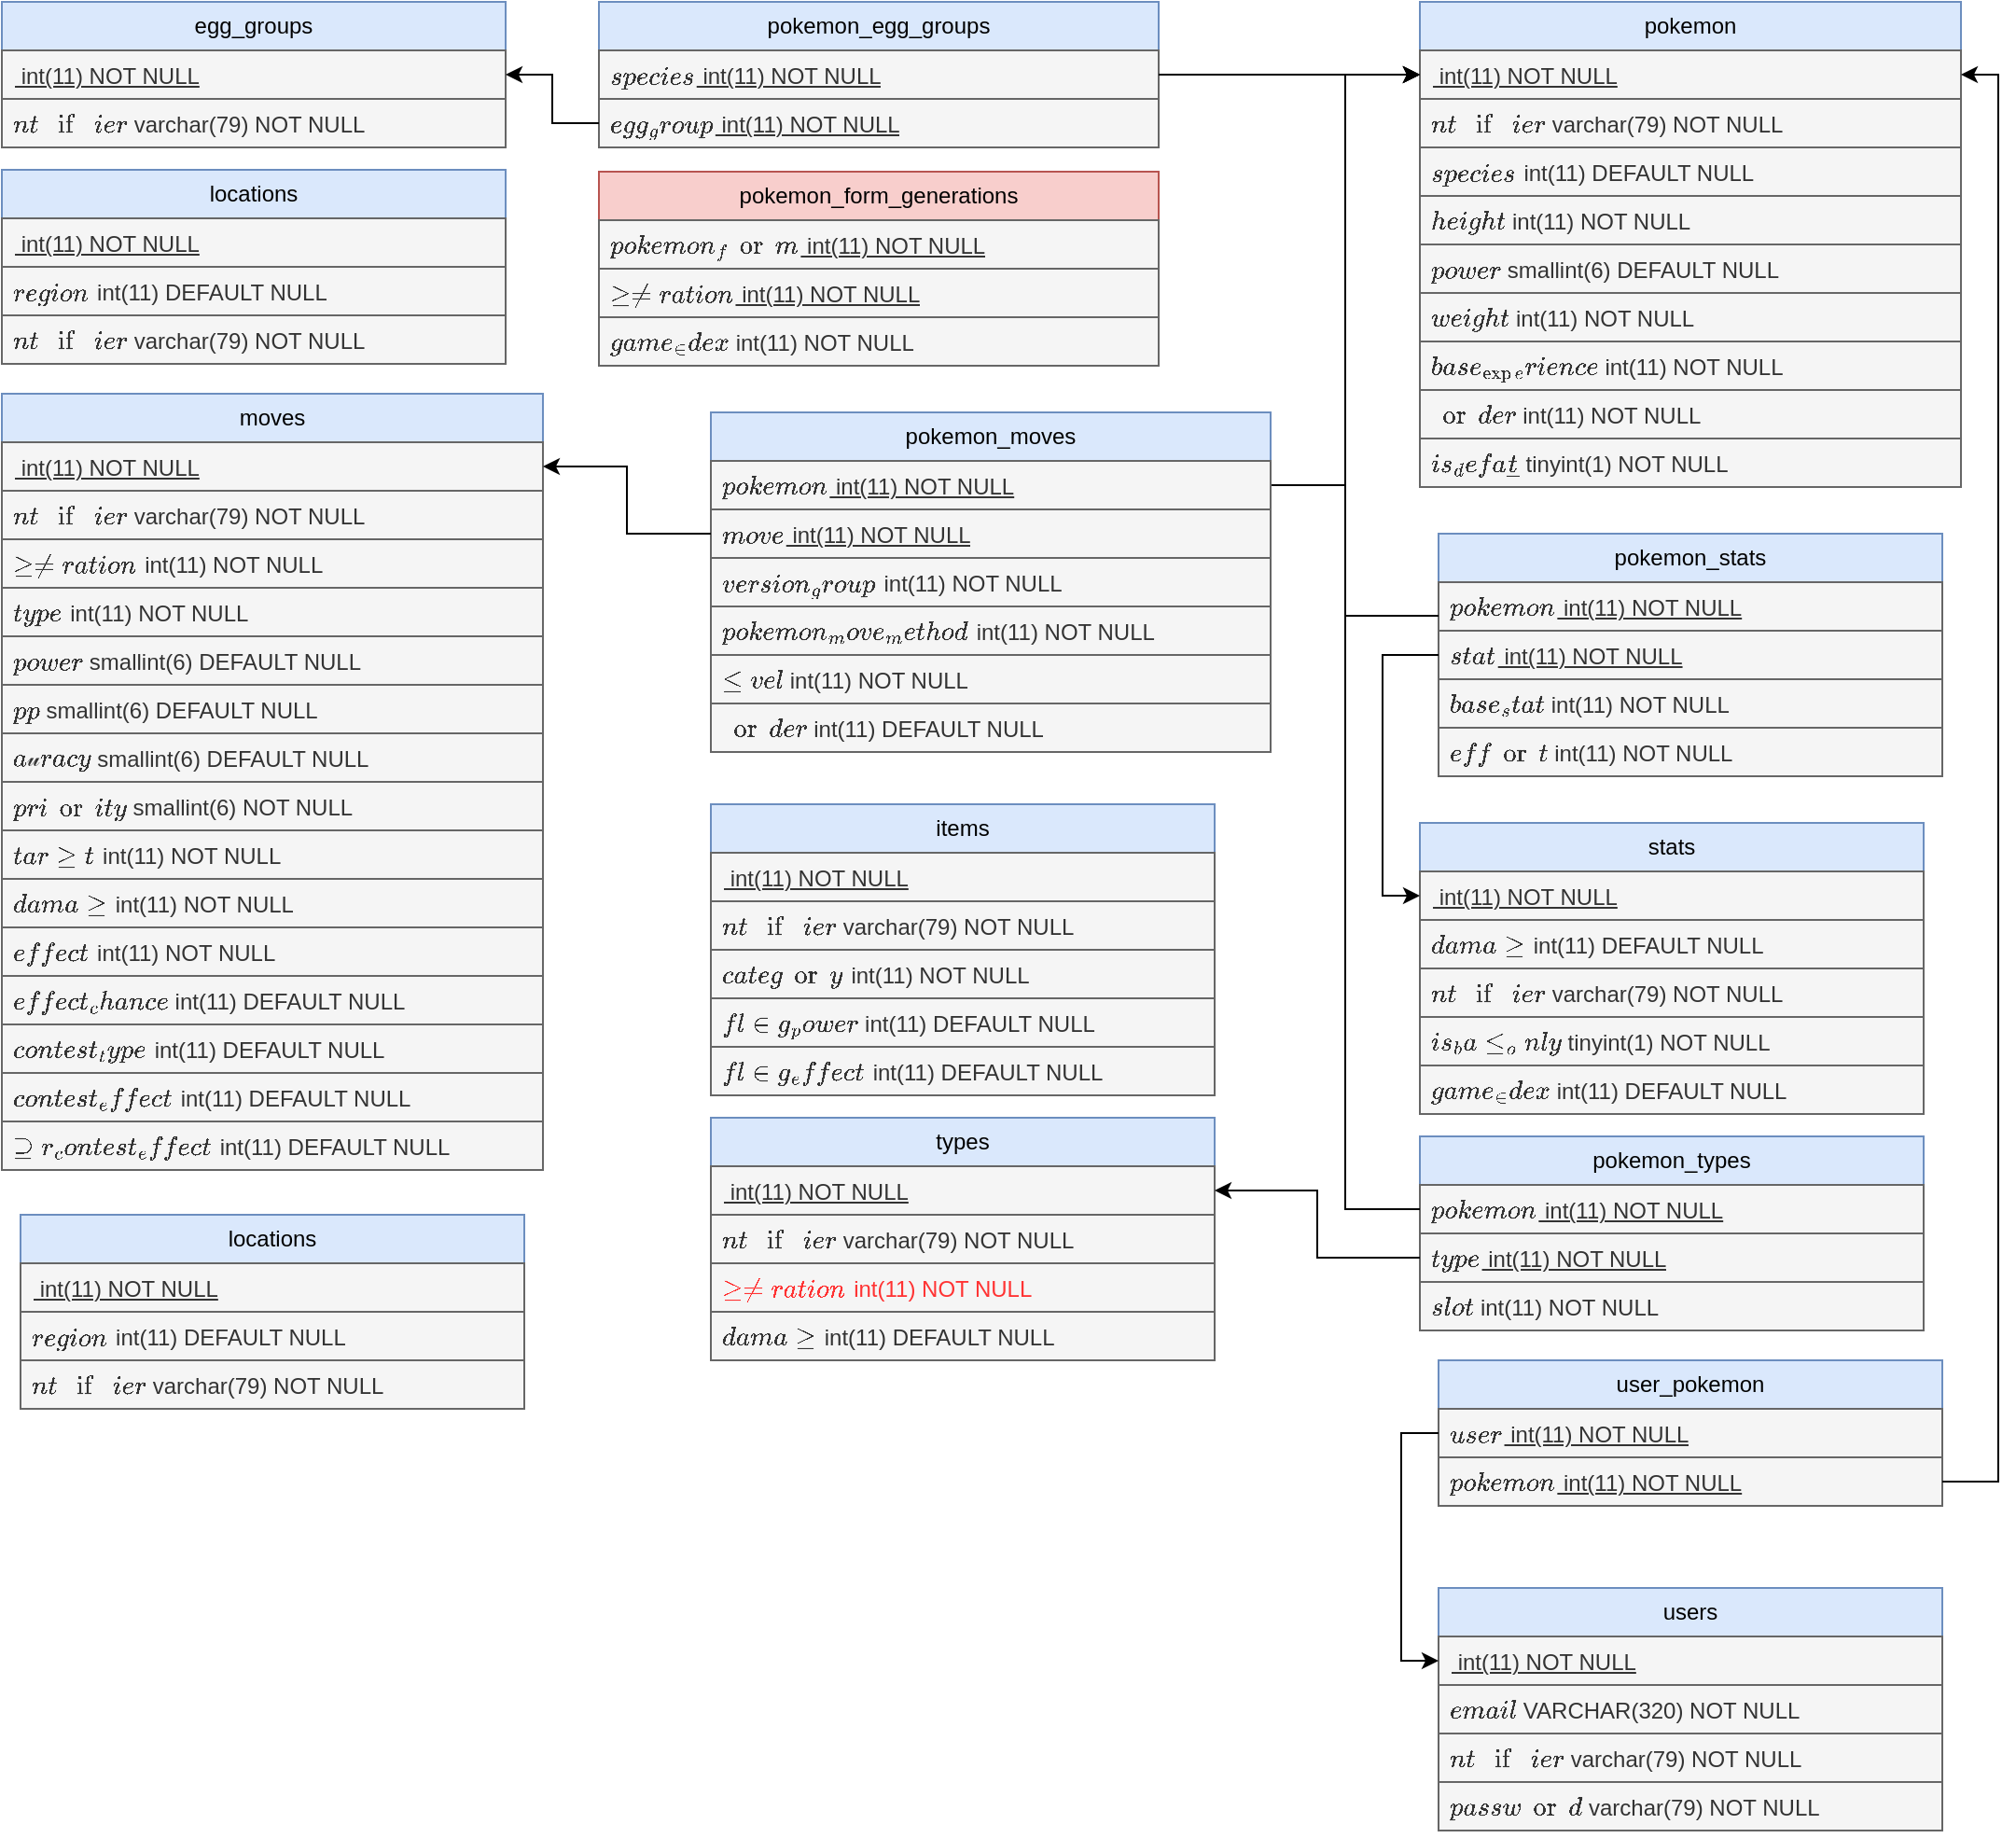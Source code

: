 <mxfile version="21.6.8" type="device">
  <diagram name="Page-1" id="2ca16b54-16f6-2749-3443-fa8db7711227">
    <mxGraphModel dx="774" dy="677" grid="1" gridSize="10" guides="1" tooltips="1" connect="1" arrows="1" fold="1" page="1" pageScale="1" pageWidth="1100" pageHeight="850" background="none" math="0" shadow="0">
      <root>
        <mxCell id="0" />
        <mxCell id="1" parent="0" />
        <mxCell id="aeZGp13X_DwB2jUYuD47-19" value="egg_groups" style="swimlane;fontStyle=0;childLayout=stackLayout;horizontal=1;startSize=26;horizontalStack=0;resizeParent=1;resizeParentMax=0;resizeLast=0;collapsible=1;marginBottom=0;whiteSpace=wrap;html=1;fillColor=#dae8fc;strokeColor=#6c8ebf;" vertex="1" parent="1">
          <mxGeometry x="10" y="10" width="270" height="78" as="geometry" />
        </mxCell>
        <mxCell id="aeZGp13X_DwB2jUYuD47-20" value="&lt;u&gt;`id` int(11) NOT NULL&lt;/u&gt;" style="text;align=left;verticalAlign=top;spacingLeft=4;spacingRight=4;overflow=hidden;rotatable=0;points=[[0,0.5],[1,0.5]];portConstraint=eastwest;whiteSpace=wrap;html=1;fillColor=#f5f5f5;fontColor=#333333;strokeColor=#666666;" vertex="1" parent="aeZGp13X_DwB2jUYuD47-19">
          <mxGeometry y="26" width="270" height="26" as="geometry" />
        </mxCell>
        <mxCell id="aeZGp13X_DwB2jUYuD47-23" value="`identifier` varchar(79) NOT NULL" style="text;align=left;verticalAlign=top;spacingLeft=4;spacingRight=4;overflow=hidden;rotatable=0;points=[[0,0.5],[1,0.5]];portConstraint=eastwest;whiteSpace=wrap;html=1;fillColor=#f5f5f5;fontColor=#333333;strokeColor=#666666;" vertex="1" parent="aeZGp13X_DwB2jUYuD47-19">
          <mxGeometry y="52" width="270" height="26" as="geometry" />
        </mxCell>
        <mxCell id="aeZGp13X_DwB2jUYuD47-25" value="items" style="swimlane;fontStyle=0;childLayout=stackLayout;horizontal=1;startSize=26;horizontalStack=0;resizeParent=1;resizeParentMax=0;resizeLast=0;collapsible=1;marginBottom=0;whiteSpace=wrap;html=1;fillColor=#dae8fc;strokeColor=#6c8ebf;" vertex="1" parent="1">
          <mxGeometry x="390" y="440" width="270" height="156" as="geometry" />
        </mxCell>
        <mxCell id="aeZGp13X_DwB2jUYuD47-26" value="&lt;u&gt;`id` int(11) NOT NULL&lt;/u&gt;" style="text;align=left;verticalAlign=top;spacingLeft=4;spacingRight=4;overflow=hidden;rotatable=0;points=[[0,0.5],[1,0.5]];portConstraint=eastwest;whiteSpace=wrap;html=1;fillColor=#f5f5f5;fontColor=#333333;strokeColor=#666666;" vertex="1" parent="aeZGp13X_DwB2jUYuD47-25">
          <mxGeometry y="26" width="270" height="26" as="geometry" />
        </mxCell>
        <mxCell id="aeZGp13X_DwB2jUYuD47-27" value="`identifier` varchar(79) NOT NULL" style="text;align=left;verticalAlign=top;spacingLeft=4;spacingRight=4;overflow=hidden;rotatable=0;points=[[0,0.5],[1,0.5]];portConstraint=eastwest;whiteSpace=wrap;html=1;fillColor=#f5f5f5;fontColor=#333333;strokeColor=#666666;" vertex="1" parent="aeZGp13X_DwB2jUYuD47-25">
          <mxGeometry y="52" width="270" height="26" as="geometry" />
        </mxCell>
        <mxCell id="aeZGp13X_DwB2jUYuD47-28" value="`category_id` int(11) NOT NULL" style="text;align=left;verticalAlign=top;spacingLeft=4;spacingRight=4;overflow=hidden;rotatable=0;points=[[0,0.5],[1,0.5]];portConstraint=eastwest;whiteSpace=wrap;html=1;fillColor=#f5f5f5;fontColor=#333333;strokeColor=#666666;" vertex="1" parent="aeZGp13X_DwB2jUYuD47-25">
          <mxGeometry y="78" width="270" height="26" as="geometry" />
        </mxCell>
        <mxCell id="aeZGp13X_DwB2jUYuD47-29" value="`fling_power` int(11) DEFAULT NULL" style="text;align=left;verticalAlign=top;spacingLeft=4;spacingRight=4;overflow=hidden;rotatable=0;points=[[0,0.5],[1,0.5]];portConstraint=eastwest;whiteSpace=wrap;html=1;fillColor=#f5f5f5;fontColor=#333333;strokeColor=#666666;" vertex="1" parent="aeZGp13X_DwB2jUYuD47-25">
          <mxGeometry y="104" width="270" height="26" as="geometry" />
        </mxCell>
        <mxCell id="aeZGp13X_DwB2jUYuD47-31" value="`fling_effect_id` int(11) DEFAULT NULL" style="text;align=left;verticalAlign=top;spacingLeft=4;spacingRight=4;overflow=hidden;rotatable=0;points=[[0,0.5],[1,0.5]];portConstraint=eastwest;whiteSpace=wrap;html=1;fillColor=#f5f5f5;fontColor=#333333;strokeColor=#666666;" vertex="1" parent="aeZGp13X_DwB2jUYuD47-25">
          <mxGeometry y="130" width="270" height="26" as="geometry" />
        </mxCell>
        <mxCell id="aeZGp13X_DwB2jUYuD47-32" value="locations" style="swimlane;fontStyle=0;childLayout=stackLayout;horizontal=1;startSize=26;horizontalStack=0;resizeParent=1;resizeParentMax=0;resizeLast=0;collapsible=1;marginBottom=0;whiteSpace=wrap;html=1;fillColor=#dae8fc;strokeColor=#6c8ebf;" vertex="1" parent="1">
          <mxGeometry x="20" y="660" width="270" height="104" as="geometry" />
        </mxCell>
        <mxCell id="aeZGp13X_DwB2jUYuD47-33" value="&lt;u&gt;`id` int(11) NOT NULL&lt;/u&gt;" style="text;align=left;verticalAlign=top;spacingLeft=4;spacingRight=4;overflow=hidden;rotatable=0;points=[[0,0.5],[1,0.5]];portConstraint=eastwest;whiteSpace=wrap;html=1;fillColor=#f5f5f5;fontColor=#333333;strokeColor=#666666;" vertex="1" parent="aeZGp13X_DwB2jUYuD47-32">
          <mxGeometry y="26" width="270" height="26" as="geometry" />
        </mxCell>
        <mxCell id="aeZGp13X_DwB2jUYuD47-34" value="`region_id` int(11) DEFAULT NULL" style="text;align=left;verticalAlign=top;spacingLeft=4;spacingRight=4;overflow=hidden;rotatable=0;points=[[0,0.5],[1,0.5]];portConstraint=eastwest;whiteSpace=wrap;html=1;fillColor=#f5f5f5;fontColor=#333333;strokeColor=#666666;" vertex="1" parent="aeZGp13X_DwB2jUYuD47-32">
          <mxGeometry y="52" width="270" height="26" as="geometry" />
        </mxCell>
        <mxCell id="aeZGp13X_DwB2jUYuD47-35" value="`identifier` varchar(79) NOT NULL" style="text;align=left;verticalAlign=top;spacingLeft=4;spacingRight=4;overflow=hidden;rotatable=0;points=[[0,0.5],[1,0.5]];portConstraint=eastwest;whiteSpace=wrap;html=1;fillColor=#f5f5f5;fontColor=#333333;strokeColor=#666666;" vertex="1" parent="aeZGp13X_DwB2jUYuD47-32">
          <mxGeometry y="78" width="270" height="26" as="geometry" />
        </mxCell>
        <mxCell id="aeZGp13X_DwB2jUYuD47-39" value="locations" style="swimlane;fontStyle=0;childLayout=stackLayout;horizontal=1;startSize=26;horizontalStack=0;resizeParent=1;resizeParentMax=0;resizeLast=0;collapsible=1;marginBottom=0;whiteSpace=wrap;html=1;fillColor=#dae8fc;strokeColor=#6c8ebf;" vertex="1" parent="1">
          <mxGeometry x="10" y="100" width="270" height="104" as="geometry" />
        </mxCell>
        <mxCell id="aeZGp13X_DwB2jUYuD47-40" value="&lt;u&gt;`id` int(11) NOT NULL&lt;/u&gt;" style="text;align=left;verticalAlign=top;spacingLeft=4;spacingRight=4;overflow=hidden;rotatable=0;points=[[0,0.5],[1,0.5]];portConstraint=eastwest;whiteSpace=wrap;html=1;fillColor=#f5f5f5;fontColor=#333333;strokeColor=#666666;" vertex="1" parent="aeZGp13X_DwB2jUYuD47-39">
          <mxGeometry y="26" width="270" height="26" as="geometry" />
        </mxCell>
        <mxCell id="aeZGp13X_DwB2jUYuD47-41" value="`region_id` int(11) DEFAULT NULL" style="text;align=left;verticalAlign=top;spacingLeft=4;spacingRight=4;overflow=hidden;rotatable=0;points=[[0,0.5],[1,0.5]];portConstraint=eastwest;whiteSpace=wrap;html=1;fillColor=#f5f5f5;fontColor=#333333;strokeColor=#666666;" vertex="1" parent="aeZGp13X_DwB2jUYuD47-39">
          <mxGeometry y="52" width="270" height="26" as="geometry" />
        </mxCell>
        <mxCell id="aeZGp13X_DwB2jUYuD47-42" value="`identifier` varchar(79) NOT NULL" style="text;align=left;verticalAlign=top;spacingLeft=4;spacingRight=4;overflow=hidden;rotatable=0;points=[[0,0.5],[1,0.5]];portConstraint=eastwest;whiteSpace=wrap;html=1;fillColor=#f5f5f5;fontColor=#333333;strokeColor=#666666;" vertex="1" parent="aeZGp13X_DwB2jUYuD47-39">
          <mxGeometry y="78" width="270" height="26" as="geometry" />
        </mxCell>
        <mxCell id="aeZGp13X_DwB2jUYuD47-44" value="moves" style="swimlane;fontStyle=0;childLayout=stackLayout;horizontal=1;startSize=26;horizontalStack=0;resizeParent=1;resizeParentMax=0;resizeLast=0;collapsible=1;marginBottom=0;whiteSpace=wrap;html=1;fillColor=#dae8fc;strokeColor=#6c8ebf;" vertex="1" parent="1">
          <mxGeometry x="10" y="220" width="290" height="416" as="geometry" />
        </mxCell>
        <mxCell id="aeZGp13X_DwB2jUYuD47-45" value="&lt;u&gt;`id` int(11) NOT NULL&lt;/u&gt;" style="text;align=left;verticalAlign=top;spacingLeft=4;spacingRight=4;overflow=hidden;rotatable=0;points=[[0,0.5],[1,0.5]];portConstraint=eastwest;whiteSpace=wrap;html=1;fillColor=#f5f5f5;fontColor=#333333;strokeColor=#666666;" vertex="1" parent="aeZGp13X_DwB2jUYuD47-44">
          <mxGeometry y="26" width="290" height="26" as="geometry" />
        </mxCell>
        <mxCell id="aeZGp13X_DwB2jUYuD47-47" value="`identifier` varchar(79) NOT NULL" style="text;align=left;verticalAlign=top;spacingLeft=4;spacingRight=4;overflow=hidden;rotatable=0;points=[[0,0.5],[1,0.5]];portConstraint=eastwest;whiteSpace=wrap;html=1;fillColor=#f5f5f5;fontColor=#333333;strokeColor=#666666;" vertex="1" parent="aeZGp13X_DwB2jUYuD47-44">
          <mxGeometry y="52" width="290" height="26" as="geometry" />
        </mxCell>
        <mxCell id="aeZGp13X_DwB2jUYuD47-46" value="`generation_id` int(11) NOT NULL" style="text;align=left;verticalAlign=top;spacingLeft=4;spacingRight=4;overflow=hidden;rotatable=0;points=[[0,0.5],[1,0.5]];portConstraint=eastwest;whiteSpace=wrap;html=1;fillColor=#f5f5f5;fontColor=#333333;strokeColor=#666666;" vertex="1" parent="aeZGp13X_DwB2jUYuD47-44">
          <mxGeometry y="78" width="290" height="26" as="geometry" />
        </mxCell>
        <mxCell id="aeZGp13X_DwB2jUYuD47-48" value="`type_id` int(11) NOT NULL" style="text;align=left;verticalAlign=top;spacingLeft=4;spacingRight=4;overflow=hidden;rotatable=0;points=[[0,0.5],[1,0.5]];portConstraint=eastwest;whiteSpace=wrap;html=1;fillColor=#f5f5f5;fontColor=#333333;strokeColor=#666666;" vertex="1" parent="aeZGp13X_DwB2jUYuD47-44">
          <mxGeometry y="104" width="290" height="26" as="geometry" />
        </mxCell>
        <mxCell id="aeZGp13X_DwB2jUYuD47-49" value="`power` smallint(6) DEFAULT NULL" style="text;align=left;verticalAlign=top;spacingLeft=4;spacingRight=4;overflow=hidden;rotatable=0;points=[[0,0.5],[1,0.5]];portConstraint=eastwest;whiteSpace=wrap;html=1;fillColor=#f5f5f5;fontColor=#333333;strokeColor=#666666;" vertex="1" parent="aeZGp13X_DwB2jUYuD47-44">
          <mxGeometry y="130" width="290" height="26" as="geometry" />
        </mxCell>
        <mxCell id="aeZGp13X_DwB2jUYuD47-50" value="`pp` smallint(6) DEFAULT NULL" style="text;align=left;verticalAlign=top;spacingLeft=4;spacingRight=4;overflow=hidden;rotatable=0;points=[[0,0.5],[1,0.5]];portConstraint=eastwest;whiteSpace=wrap;html=1;fillColor=#f5f5f5;fontColor=#333333;strokeColor=#666666;" vertex="1" parent="aeZGp13X_DwB2jUYuD47-44">
          <mxGeometry y="156" width="290" height="26" as="geometry" />
        </mxCell>
        <mxCell id="aeZGp13X_DwB2jUYuD47-51" value="`accuracy` smallint(6) DEFAULT NULL" style="text;align=left;verticalAlign=top;spacingLeft=4;spacingRight=4;overflow=hidden;rotatable=0;points=[[0,0.5],[1,0.5]];portConstraint=eastwest;whiteSpace=wrap;html=1;fillColor=#f5f5f5;fontColor=#333333;strokeColor=#666666;" vertex="1" parent="aeZGp13X_DwB2jUYuD47-44">
          <mxGeometry y="182" width="290" height="26" as="geometry" />
        </mxCell>
        <mxCell id="aeZGp13X_DwB2jUYuD47-52" value="`priority` smallint(6) NOT NULL" style="text;align=left;verticalAlign=top;spacingLeft=4;spacingRight=4;overflow=hidden;rotatable=0;points=[[0,0.5],[1,0.5]];portConstraint=eastwest;whiteSpace=wrap;html=1;fillColor=#f5f5f5;fontColor=#333333;strokeColor=#666666;" vertex="1" parent="aeZGp13X_DwB2jUYuD47-44">
          <mxGeometry y="208" width="290" height="26" as="geometry" />
        </mxCell>
        <mxCell id="aeZGp13X_DwB2jUYuD47-53" value="`target_id` int(11) NOT NULL" style="text;align=left;verticalAlign=top;spacingLeft=4;spacingRight=4;overflow=hidden;rotatable=0;points=[[0,0.5],[1,0.5]];portConstraint=eastwest;whiteSpace=wrap;html=1;fillColor=#f5f5f5;fontColor=#333333;strokeColor=#666666;" vertex="1" parent="aeZGp13X_DwB2jUYuD47-44">
          <mxGeometry y="234" width="290" height="26" as="geometry" />
        </mxCell>
        <mxCell id="aeZGp13X_DwB2jUYuD47-54" value="`damage_class_id` int(11) NOT NULL" style="text;align=left;verticalAlign=top;spacingLeft=4;spacingRight=4;overflow=hidden;rotatable=0;points=[[0,0.5],[1,0.5]];portConstraint=eastwest;whiteSpace=wrap;html=1;fillColor=#f5f5f5;fontColor=#333333;strokeColor=#666666;" vertex="1" parent="aeZGp13X_DwB2jUYuD47-44">
          <mxGeometry y="260" width="290" height="26" as="geometry" />
        </mxCell>
        <mxCell id="aeZGp13X_DwB2jUYuD47-55" value="`effect_id` int(11) NOT NULL" style="text;align=left;verticalAlign=top;spacingLeft=4;spacingRight=4;overflow=hidden;rotatable=0;points=[[0,0.5],[1,0.5]];portConstraint=eastwest;whiteSpace=wrap;html=1;fillColor=#f5f5f5;fontColor=#333333;strokeColor=#666666;" vertex="1" parent="aeZGp13X_DwB2jUYuD47-44">
          <mxGeometry y="286" width="290" height="26" as="geometry" />
        </mxCell>
        <mxCell id="aeZGp13X_DwB2jUYuD47-56" value="`effect_chance` int(11) DEFAULT NULL" style="text;align=left;verticalAlign=top;spacingLeft=4;spacingRight=4;overflow=hidden;rotatable=0;points=[[0,0.5],[1,0.5]];portConstraint=eastwest;whiteSpace=wrap;html=1;fillColor=#f5f5f5;fontColor=#333333;strokeColor=#666666;" vertex="1" parent="aeZGp13X_DwB2jUYuD47-44">
          <mxGeometry y="312" width="290" height="26" as="geometry" />
        </mxCell>
        <mxCell id="aeZGp13X_DwB2jUYuD47-57" value="`contest_type_id` int(11) DEFAULT NULL" style="text;align=left;verticalAlign=top;spacingLeft=4;spacingRight=4;overflow=hidden;rotatable=0;points=[[0,0.5],[1,0.5]];portConstraint=eastwest;whiteSpace=wrap;html=1;fillColor=#f5f5f5;fontColor=#333333;strokeColor=#666666;" vertex="1" parent="aeZGp13X_DwB2jUYuD47-44">
          <mxGeometry y="338" width="290" height="26" as="geometry" />
        </mxCell>
        <mxCell id="aeZGp13X_DwB2jUYuD47-58" value="`contest_effect_id` int(11) DEFAULT NULL" style="text;align=left;verticalAlign=top;spacingLeft=4;spacingRight=4;overflow=hidden;rotatable=0;points=[[0,0.5],[1,0.5]];portConstraint=eastwest;whiteSpace=wrap;html=1;fillColor=#f5f5f5;fontColor=#333333;strokeColor=#666666;" vertex="1" parent="aeZGp13X_DwB2jUYuD47-44">
          <mxGeometry y="364" width="290" height="26" as="geometry" />
        </mxCell>
        <mxCell id="aeZGp13X_DwB2jUYuD47-59" value="`super_contest_effect_id` int(11) DEFAULT NULL" style="text;align=left;verticalAlign=top;spacingLeft=4;spacingRight=4;overflow=hidden;rotatable=0;points=[[0,0.5],[1,0.5]];portConstraint=eastwest;whiteSpace=wrap;html=1;fillColor=#f5f5f5;fontColor=#333333;strokeColor=#666666;" vertex="1" parent="aeZGp13X_DwB2jUYuD47-44">
          <mxGeometry y="390" width="290" height="26" as="geometry" />
        </mxCell>
        <mxCell id="aeZGp13X_DwB2jUYuD47-60" value="pokemon" style="swimlane;fontStyle=0;childLayout=stackLayout;horizontal=1;startSize=26;horizontalStack=0;resizeParent=1;resizeParentMax=0;resizeLast=0;collapsible=1;marginBottom=0;whiteSpace=wrap;html=1;fillColor=#dae8fc;strokeColor=#6c8ebf;" vertex="1" parent="1">
          <mxGeometry x="770" y="10" width="290" height="260" as="geometry" />
        </mxCell>
        <mxCell id="aeZGp13X_DwB2jUYuD47-61" value="&lt;u&gt;`id` int(11) NOT NULL&lt;/u&gt;" style="text;align=left;verticalAlign=top;spacingLeft=4;spacingRight=4;overflow=hidden;rotatable=0;points=[[0,0.5],[1,0.5]];portConstraint=eastwest;whiteSpace=wrap;html=1;fillColor=#f5f5f5;fontColor=#333333;strokeColor=#666666;" vertex="1" parent="aeZGp13X_DwB2jUYuD47-60">
          <mxGeometry y="26" width="290" height="26" as="geometry" />
        </mxCell>
        <mxCell id="aeZGp13X_DwB2jUYuD47-62" value="`identifier` varchar(79) NOT NULL" style="text;align=left;verticalAlign=top;spacingLeft=4;spacingRight=4;overflow=hidden;rotatable=0;points=[[0,0.5],[1,0.5]];portConstraint=eastwest;whiteSpace=wrap;html=1;fillColor=#f5f5f5;fontColor=#333333;strokeColor=#666666;" vertex="1" parent="aeZGp13X_DwB2jUYuD47-60">
          <mxGeometry y="52" width="290" height="26" as="geometry" />
        </mxCell>
        <mxCell id="aeZGp13X_DwB2jUYuD47-63" value="`species_id` int(11) DEFAULT NULL" style="text;align=left;verticalAlign=top;spacingLeft=4;spacingRight=4;overflow=hidden;rotatable=0;points=[[0,0.5],[1,0.5]];portConstraint=eastwest;whiteSpace=wrap;html=1;fillColor=#f5f5f5;fontColor=#333333;strokeColor=#666666;" vertex="1" parent="aeZGp13X_DwB2jUYuD47-60">
          <mxGeometry y="78" width="290" height="26" as="geometry" />
        </mxCell>
        <mxCell id="aeZGp13X_DwB2jUYuD47-64" value="`height` int(11) NOT NULL" style="text;align=left;verticalAlign=top;spacingLeft=4;spacingRight=4;overflow=hidden;rotatable=0;points=[[0,0.5],[1,0.5]];portConstraint=eastwest;whiteSpace=wrap;html=1;fillColor=#f5f5f5;fontColor=#333333;strokeColor=#666666;" vertex="1" parent="aeZGp13X_DwB2jUYuD47-60">
          <mxGeometry y="104" width="290" height="26" as="geometry" />
        </mxCell>
        <mxCell id="aeZGp13X_DwB2jUYuD47-65" value="`power` smallint(6) DEFAULT NULL" style="text;align=left;verticalAlign=top;spacingLeft=4;spacingRight=4;overflow=hidden;rotatable=0;points=[[0,0.5],[1,0.5]];portConstraint=eastwest;whiteSpace=wrap;html=1;fillColor=#f5f5f5;fontColor=#333333;strokeColor=#666666;" vertex="1" parent="aeZGp13X_DwB2jUYuD47-60">
          <mxGeometry y="130" width="290" height="26" as="geometry" />
        </mxCell>
        <mxCell id="aeZGp13X_DwB2jUYuD47-66" value="`weight` int(11) NOT NULL" style="text;align=left;verticalAlign=top;spacingLeft=4;spacingRight=4;overflow=hidden;rotatable=0;points=[[0,0.5],[1,0.5]];portConstraint=eastwest;whiteSpace=wrap;html=1;fillColor=#f5f5f5;fontColor=#333333;strokeColor=#666666;" vertex="1" parent="aeZGp13X_DwB2jUYuD47-60">
          <mxGeometry y="156" width="290" height="26" as="geometry" />
        </mxCell>
        <mxCell id="aeZGp13X_DwB2jUYuD47-79" value="`base_experience` int(11) NOT NULL" style="text;align=left;verticalAlign=top;spacingLeft=4;spacingRight=4;overflow=hidden;rotatable=0;points=[[0,0.5],[1,0.5]];portConstraint=eastwest;whiteSpace=wrap;html=1;fillColor=#f5f5f5;fontColor=#333333;strokeColor=#666666;" vertex="1" parent="aeZGp13X_DwB2jUYuD47-60">
          <mxGeometry y="182" width="290" height="26" as="geometry" />
        </mxCell>
        <mxCell id="aeZGp13X_DwB2jUYuD47-80" value="`order` int(11) NOT NULL" style="text;align=left;verticalAlign=top;spacingLeft=4;spacingRight=4;overflow=hidden;rotatable=0;points=[[0,0.5],[1,0.5]];portConstraint=eastwest;whiteSpace=wrap;html=1;fillColor=#f5f5f5;fontColor=#333333;strokeColor=#666666;" vertex="1" parent="aeZGp13X_DwB2jUYuD47-60">
          <mxGeometry y="208" width="290" height="26" as="geometry" />
        </mxCell>
        <mxCell id="aeZGp13X_DwB2jUYuD47-81" value="`is_default` tinyint(1) NOT NULL" style="text;align=left;verticalAlign=top;spacingLeft=4;spacingRight=4;overflow=hidden;rotatable=0;points=[[0,0.5],[1,0.5]];portConstraint=eastwest;whiteSpace=wrap;html=1;fillColor=#f5f5f5;fontColor=#333333;strokeColor=#666666;" vertex="1" parent="aeZGp13X_DwB2jUYuD47-60">
          <mxGeometry y="234" width="290" height="26" as="geometry" />
        </mxCell>
        <mxCell id="aeZGp13X_DwB2jUYuD47-82" value="pokemon_egg_groups" style="swimlane;fontStyle=0;childLayout=stackLayout;horizontal=1;startSize=26;horizontalStack=0;resizeParent=1;resizeParentMax=0;resizeLast=0;collapsible=1;marginBottom=0;whiteSpace=wrap;html=1;fillColor=#dae8fc;strokeColor=#6c8ebf;" vertex="1" parent="1">
          <mxGeometry x="330" y="10" width="300" height="78" as="geometry" />
        </mxCell>
        <mxCell id="aeZGp13X_DwB2jUYuD47-83" value="&lt;u&gt;`species_id` int(11) NOT NULL&lt;/u&gt;" style="text;align=left;verticalAlign=top;spacingLeft=4;spacingRight=4;overflow=hidden;rotatable=0;points=[[0,0.5],[1,0.5]];portConstraint=eastwest;whiteSpace=wrap;html=1;fillColor=#f5f5f5;fontColor=#333333;strokeColor=#666666;" vertex="1" parent="aeZGp13X_DwB2jUYuD47-82">
          <mxGeometry y="26" width="300" height="26" as="geometry" />
        </mxCell>
        <mxCell id="aeZGp13X_DwB2jUYuD47-84" value="&lt;u&gt;`egg_group_id` int(11) NOT NULL&lt;/u&gt;" style="text;align=left;verticalAlign=top;spacingLeft=4;spacingRight=4;overflow=hidden;rotatable=0;points=[[0,0.5],[1,0.5]];portConstraint=eastwest;whiteSpace=wrap;html=1;fillColor=#f5f5f5;fontColor=#333333;strokeColor=#666666;" vertex="1" parent="aeZGp13X_DwB2jUYuD47-82">
          <mxGeometry y="52" width="300" height="26" as="geometry" />
        </mxCell>
        <mxCell id="aeZGp13X_DwB2jUYuD47-94" style="edgeStyle=orthogonalEdgeStyle;rounded=0;orthogonalLoop=1;jettySize=auto;html=1;entryX=1;entryY=0.5;entryDx=0;entryDy=0;" edge="1" parent="1" source="aeZGp13X_DwB2jUYuD47-84" target="aeZGp13X_DwB2jUYuD47-19">
          <mxGeometry relative="1" as="geometry" />
        </mxCell>
        <mxCell id="aeZGp13X_DwB2jUYuD47-95" style="edgeStyle=orthogonalEdgeStyle;rounded=0;orthogonalLoop=1;jettySize=auto;html=1;" edge="1" parent="1" source="aeZGp13X_DwB2jUYuD47-83" target="aeZGp13X_DwB2jUYuD47-61">
          <mxGeometry relative="1" as="geometry" />
        </mxCell>
        <mxCell id="aeZGp13X_DwB2jUYuD47-97" value="pokemon_form_generations" style="swimlane;fontStyle=0;childLayout=stackLayout;horizontal=1;startSize=26;horizontalStack=0;resizeParent=1;resizeParentMax=0;resizeLast=0;collapsible=1;marginBottom=0;whiteSpace=wrap;html=1;fillColor=#f8cecc;strokeColor=#b85450;" vertex="1" parent="1">
          <mxGeometry x="330" y="101" width="300" height="104" as="geometry" />
        </mxCell>
        <mxCell id="aeZGp13X_DwB2jUYuD47-98" value="&lt;u&gt;`pokemon_form_id` int(11) NOT NULL&lt;/u&gt;" style="text;align=left;verticalAlign=top;spacingLeft=4;spacingRight=4;overflow=hidden;rotatable=0;points=[[0,0.5],[1,0.5]];portConstraint=eastwest;whiteSpace=wrap;html=1;fillColor=#f5f5f5;fontColor=#333333;strokeColor=#666666;" vertex="1" parent="aeZGp13X_DwB2jUYuD47-97">
          <mxGeometry y="26" width="300" height="26" as="geometry" />
        </mxCell>
        <mxCell id="aeZGp13X_DwB2jUYuD47-99" value="&lt;u&gt;`generation_id` int(11) NOT NULL&lt;/u&gt;" style="text;align=left;verticalAlign=top;spacingLeft=4;spacingRight=4;overflow=hidden;rotatable=0;points=[[0,0.5],[1,0.5]];portConstraint=eastwest;whiteSpace=wrap;html=1;fillColor=#f5f5f5;fontColor=#333333;strokeColor=#666666;" vertex="1" parent="aeZGp13X_DwB2jUYuD47-97">
          <mxGeometry y="52" width="300" height="26" as="geometry" />
        </mxCell>
        <mxCell id="aeZGp13X_DwB2jUYuD47-101" value="`game_index` int(11) NOT NULL" style="text;align=left;verticalAlign=top;spacingLeft=4;spacingRight=4;overflow=hidden;rotatable=0;points=[[0,0.5],[1,0.5]];portConstraint=eastwest;whiteSpace=wrap;html=1;fillColor=#f5f5f5;fontColor=#333333;strokeColor=#666666;" vertex="1" parent="aeZGp13X_DwB2jUYuD47-97">
          <mxGeometry y="78" width="300" height="26" as="geometry" />
        </mxCell>
        <mxCell id="aeZGp13X_DwB2jUYuD47-107" style="edgeStyle=orthogonalEdgeStyle;rounded=0;orthogonalLoop=1;jettySize=auto;html=1;entryX=0;entryY=0.5;entryDx=0;entryDy=0;exitX=1;exitY=0.5;exitDx=0;exitDy=0;" edge="1" parent="1" source="aeZGp13X_DwB2jUYuD47-104" target="aeZGp13X_DwB2jUYuD47-61">
          <mxGeometry relative="1" as="geometry">
            <Array as="points">
              <mxPoint x="730" y="269" />
              <mxPoint x="730" y="49" />
            </Array>
          </mxGeometry>
        </mxCell>
        <mxCell id="aeZGp13X_DwB2jUYuD47-103" value="pokemon_moves" style="swimlane;fontStyle=0;childLayout=stackLayout;horizontal=1;startSize=26;horizontalStack=0;resizeParent=1;resizeParentMax=0;resizeLast=0;collapsible=1;marginBottom=0;whiteSpace=wrap;html=1;fillColor=#dae8fc;strokeColor=#6c8ebf;" vertex="1" parent="1">
          <mxGeometry x="390" y="230" width="300" height="182" as="geometry" />
        </mxCell>
        <mxCell id="aeZGp13X_DwB2jUYuD47-104" value="&lt;u&gt;`pokemon_id` int(11) NOT NULL&lt;/u&gt;" style="text;align=left;verticalAlign=top;spacingLeft=4;spacingRight=4;overflow=hidden;rotatable=0;points=[[0,0.5],[1,0.5]];portConstraint=eastwest;whiteSpace=wrap;html=1;fillColor=#f5f5f5;fontColor=#333333;strokeColor=#666666;" vertex="1" parent="aeZGp13X_DwB2jUYuD47-103">
          <mxGeometry y="26" width="300" height="26" as="geometry" />
        </mxCell>
        <mxCell id="aeZGp13X_DwB2jUYuD47-109" value="&lt;u&gt;`move_id` int(11) NOT NULL&lt;/u&gt;" style="text;align=left;verticalAlign=top;spacingLeft=4;spacingRight=4;overflow=hidden;rotatable=0;points=[[0,0.5],[1,0.5]];portConstraint=eastwest;whiteSpace=wrap;html=1;fillColor=#f5f5f5;fontColor=#333333;strokeColor=#666666;" vertex="1" parent="aeZGp13X_DwB2jUYuD47-103">
          <mxGeometry y="52" width="300" height="26" as="geometry" />
        </mxCell>
        <mxCell id="aeZGp13X_DwB2jUYuD47-108" value="`version_group_id` int(11) NOT NULL" style="text;align=left;verticalAlign=top;spacingLeft=4;spacingRight=4;overflow=hidden;rotatable=0;points=[[0,0.5],[1,0.5]];portConstraint=eastwest;whiteSpace=wrap;html=1;fillColor=#f5f5f5;fontColor=#333333;strokeColor=#666666;" vertex="1" parent="aeZGp13X_DwB2jUYuD47-103">
          <mxGeometry y="78" width="300" height="26" as="geometry" />
        </mxCell>
        <mxCell id="aeZGp13X_DwB2jUYuD47-110" value="`pokemon_move_method_id` int(11) NOT NULL" style="text;align=left;verticalAlign=top;spacingLeft=4;spacingRight=4;overflow=hidden;rotatable=0;points=[[0,0.5],[1,0.5]];portConstraint=eastwest;whiteSpace=wrap;html=1;fillColor=#f5f5f5;fontColor=#333333;strokeColor=#666666;" vertex="1" parent="aeZGp13X_DwB2jUYuD47-103">
          <mxGeometry y="104" width="300" height="26" as="geometry" />
        </mxCell>
        <mxCell id="aeZGp13X_DwB2jUYuD47-111" value="`level` int(11) NOT NULL" style="text;align=left;verticalAlign=top;spacingLeft=4;spacingRight=4;overflow=hidden;rotatable=0;points=[[0,0.5],[1,0.5]];portConstraint=eastwest;whiteSpace=wrap;html=1;fillColor=#f5f5f5;fontColor=#333333;strokeColor=#666666;" vertex="1" parent="aeZGp13X_DwB2jUYuD47-103">
          <mxGeometry y="130" width="300" height="26" as="geometry" />
        </mxCell>
        <mxCell id="aeZGp13X_DwB2jUYuD47-112" value="`order` int(11) DEFAULT NULL" style="text;align=left;verticalAlign=top;spacingLeft=4;spacingRight=4;overflow=hidden;rotatable=0;points=[[0,0.5],[1,0.5]];portConstraint=eastwest;whiteSpace=wrap;html=1;fillColor=#f5f5f5;fontColor=#333333;strokeColor=#666666;" vertex="1" parent="aeZGp13X_DwB2jUYuD47-103">
          <mxGeometry y="156" width="300" height="26" as="geometry" />
        </mxCell>
        <mxCell id="aeZGp13X_DwB2jUYuD47-113" style="edgeStyle=orthogonalEdgeStyle;rounded=0;orthogonalLoop=1;jettySize=auto;html=1;entryX=1;entryY=0.5;entryDx=0;entryDy=0;" edge="1" parent="1" source="aeZGp13X_DwB2jUYuD47-109" target="aeZGp13X_DwB2jUYuD47-45">
          <mxGeometry relative="1" as="geometry" />
        </mxCell>
        <mxCell id="aeZGp13X_DwB2jUYuD47-127" value="pokemon_stats" style="swimlane;fontStyle=0;childLayout=stackLayout;horizontal=1;startSize=26;horizontalStack=0;resizeParent=1;resizeParentMax=0;resizeLast=0;collapsible=1;marginBottom=0;whiteSpace=wrap;html=1;fillColor=#dae8fc;strokeColor=#6c8ebf;" vertex="1" parent="1">
          <mxGeometry x="780" y="295" width="270" height="130" as="geometry" />
        </mxCell>
        <mxCell id="aeZGp13X_DwB2jUYuD47-128" value="&lt;u&gt;`pokemon_id` int(11) NOT NULL&lt;/u&gt;" style="text;align=left;verticalAlign=top;spacingLeft=4;spacingRight=4;overflow=hidden;rotatable=0;points=[[0,0.5],[1,0.5]];portConstraint=eastwest;whiteSpace=wrap;html=1;fillColor=#f5f5f5;fontColor=#333333;strokeColor=#666666;" vertex="1" parent="aeZGp13X_DwB2jUYuD47-127">
          <mxGeometry y="26" width="270" height="26" as="geometry" />
        </mxCell>
        <mxCell id="aeZGp13X_DwB2jUYuD47-129" value="&lt;u&gt;`stat_id` int(11) NOT NULL&lt;/u&gt;" style="text;align=left;verticalAlign=top;spacingLeft=4;spacingRight=4;overflow=hidden;rotatable=0;points=[[0,0.5],[1,0.5]];portConstraint=eastwest;whiteSpace=wrap;html=1;fillColor=#f5f5f5;fontColor=#333333;strokeColor=#666666;" vertex="1" parent="aeZGp13X_DwB2jUYuD47-127">
          <mxGeometry y="52" width="270" height="26" as="geometry" />
        </mxCell>
        <mxCell id="aeZGp13X_DwB2jUYuD47-130" value="`base_stat` int(11) NOT NULL" style="text;align=left;verticalAlign=top;spacingLeft=4;spacingRight=4;overflow=hidden;rotatable=0;points=[[0,0.5],[1,0.5]];portConstraint=eastwest;whiteSpace=wrap;html=1;fillColor=#f5f5f5;fontColor=#333333;strokeColor=#666666;" vertex="1" parent="aeZGp13X_DwB2jUYuD47-127">
          <mxGeometry y="78" width="270" height="26" as="geometry" />
        </mxCell>
        <mxCell id="aeZGp13X_DwB2jUYuD47-131" value="`effort` int(11) NOT NULL" style="text;align=left;verticalAlign=top;spacingLeft=4;spacingRight=4;overflow=hidden;rotatable=0;points=[[0,0.5],[1,0.5]];portConstraint=eastwest;whiteSpace=wrap;html=1;fillColor=#f5f5f5;fontColor=#333333;strokeColor=#666666;" vertex="1" parent="aeZGp13X_DwB2jUYuD47-127">
          <mxGeometry y="104" width="270" height="26" as="geometry" />
        </mxCell>
        <mxCell id="aeZGp13X_DwB2jUYuD47-133" value="stats" style="swimlane;fontStyle=0;childLayout=stackLayout;horizontal=1;startSize=26;horizontalStack=0;resizeParent=1;resizeParentMax=0;resizeLast=0;collapsible=1;marginBottom=0;whiteSpace=wrap;html=1;fillColor=#dae8fc;strokeColor=#6c8ebf;" vertex="1" parent="1">
          <mxGeometry x="770" y="450" width="270" height="156" as="geometry" />
        </mxCell>
        <mxCell id="aeZGp13X_DwB2jUYuD47-134" value="&lt;u&gt;`id` int(11) NOT NULL&lt;/u&gt;" style="text;align=left;verticalAlign=top;spacingLeft=4;spacingRight=4;overflow=hidden;rotatable=0;points=[[0,0.5],[1,0.5]];portConstraint=eastwest;whiteSpace=wrap;html=1;fillColor=#f5f5f5;fontColor=#333333;strokeColor=#666666;" vertex="1" parent="aeZGp13X_DwB2jUYuD47-133">
          <mxGeometry y="26" width="270" height="26" as="geometry" />
        </mxCell>
        <mxCell id="aeZGp13X_DwB2jUYuD47-135" value="`damage_class_id` int(11) DEFAULT NULL" style="text;align=left;verticalAlign=top;spacingLeft=4;spacingRight=4;overflow=hidden;rotatable=0;points=[[0,0.5],[1,0.5]];portConstraint=eastwest;whiteSpace=wrap;html=1;fillColor=#f5f5f5;fontColor=#333333;strokeColor=#666666;" vertex="1" parent="aeZGp13X_DwB2jUYuD47-133">
          <mxGeometry y="52" width="270" height="26" as="geometry" />
        </mxCell>
        <mxCell id="aeZGp13X_DwB2jUYuD47-136" value="`identifier` varchar(79) NOT NULL" style="text;align=left;verticalAlign=top;spacingLeft=4;spacingRight=4;overflow=hidden;rotatable=0;points=[[0,0.5],[1,0.5]];portConstraint=eastwest;whiteSpace=wrap;html=1;fillColor=#f5f5f5;fontColor=#333333;strokeColor=#666666;" vertex="1" parent="aeZGp13X_DwB2jUYuD47-133">
          <mxGeometry y="78" width="270" height="26" as="geometry" />
        </mxCell>
        <mxCell id="aeZGp13X_DwB2jUYuD47-137" value="`is_battle_only` tinyint(1) NOT NULL" style="text;align=left;verticalAlign=top;spacingLeft=4;spacingRight=4;overflow=hidden;rotatable=0;points=[[0,0.5],[1,0.5]];portConstraint=eastwest;whiteSpace=wrap;html=1;fillColor=#f5f5f5;fontColor=#333333;strokeColor=#666666;" vertex="1" parent="aeZGp13X_DwB2jUYuD47-133">
          <mxGeometry y="104" width="270" height="26" as="geometry" />
        </mxCell>
        <mxCell id="aeZGp13X_DwB2jUYuD47-138" value="`game_index` int(11) DEFAULT NULL" style="text;align=left;verticalAlign=top;spacingLeft=4;spacingRight=4;overflow=hidden;rotatable=0;points=[[0,0.5],[1,0.5]];portConstraint=eastwest;whiteSpace=wrap;html=1;fillColor=#f5f5f5;fontColor=#333333;strokeColor=#666666;" vertex="1" parent="aeZGp13X_DwB2jUYuD47-133">
          <mxGeometry y="130" width="270" height="26" as="geometry" />
        </mxCell>
        <mxCell id="aeZGp13X_DwB2jUYuD47-139" style="edgeStyle=orthogonalEdgeStyle;rounded=0;orthogonalLoop=1;jettySize=auto;html=1;entryX=0;entryY=0.5;entryDx=0;entryDy=0;" edge="1" parent="1" source="aeZGp13X_DwB2jUYuD47-128" target="aeZGp13X_DwB2jUYuD47-61">
          <mxGeometry relative="1" as="geometry">
            <Array as="points">
              <mxPoint x="730" y="339" />
              <mxPoint x="730" y="49" />
            </Array>
          </mxGeometry>
        </mxCell>
        <mxCell id="aeZGp13X_DwB2jUYuD47-140" style="edgeStyle=orthogonalEdgeStyle;rounded=0;orthogonalLoop=1;jettySize=auto;html=1;entryX=0;entryY=0.5;entryDx=0;entryDy=0;" edge="1" parent="1" source="aeZGp13X_DwB2jUYuD47-129" target="aeZGp13X_DwB2jUYuD47-134">
          <mxGeometry relative="1" as="geometry" />
        </mxCell>
        <mxCell id="aeZGp13X_DwB2jUYuD47-143" value="types" style="swimlane;fontStyle=0;childLayout=stackLayout;horizontal=1;startSize=26;horizontalStack=0;resizeParent=1;resizeParentMax=0;resizeLast=0;collapsible=1;marginBottom=0;whiteSpace=wrap;html=1;fillColor=#dae8fc;strokeColor=#6c8ebf;" vertex="1" parent="1">
          <mxGeometry x="390" y="608" width="270" height="130" as="geometry" />
        </mxCell>
        <mxCell id="aeZGp13X_DwB2jUYuD47-144" value="&lt;u&gt;`id` int(11) NOT NULL&lt;/u&gt;" style="text;align=left;verticalAlign=top;spacingLeft=4;spacingRight=4;overflow=hidden;rotatable=0;points=[[0,0.5],[1,0.5]];portConstraint=eastwest;whiteSpace=wrap;html=1;fillColor=#f5f5f5;fontColor=#333333;strokeColor=#666666;" vertex="1" parent="aeZGp13X_DwB2jUYuD47-143">
          <mxGeometry y="26" width="270" height="26" as="geometry" />
        </mxCell>
        <mxCell id="aeZGp13X_DwB2jUYuD47-145" value="`identifier` varchar(79) NOT NULL" style="text;align=left;verticalAlign=top;spacingLeft=4;spacingRight=4;overflow=hidden;rotatable=0;points=[[0,0.5],[1,0.5]];portConstraint=eastwest;whiteSpace=wrap;html=1;fillColor=#f5f5f5;fontColor=#333333;strokeColor=#666666;" vertex="1" parent="aeZGp13X_DwB2jUYuD47-143">
          <mxGeometry y="52" width="270" height="26" as="geometry" />
        </mxCell>
        <mxCell id="aeZGp13X_DwB2jUYuD47-146" value="&lt;font color=&quot;#ff3333&quot;&gt;`generation_id` int(11) NOT NULL&lt;/font&gt;" style="text;align=left;verticalAlign=top;spacingLeft=4;spacingRight=4;overflow=hidden;rotatable=0;points=[[0,0.5],[1,0.5]];portConstraint=eastwest;whiteSpace=wrap;html=1;fillColor=#f5f5f5;fontColor=#333333;strokeColor=#666666;" vertex="1" parent="aeZGp13X_DwB2jUYuD47-143">
          <mxGeometry y="78" width="270" height="26" as="geometry" />
        </mxCell>
        <mxCell id="aeZGp13X_DwB2jUYuD47-147" value="`damage_class_id` int(11) DEFAULT NULL" style="text;align=left;verticalAlign=top;spacingLeft=4;spacingRight=4;overflow=hidden;rotatable=0;points=[[0,0.5],[1,0.5]];portConstraint=eastwest;whiteSpace=wrap;html=1;fillColor=#f5f5f5;fontColor=#333333;strokeColor=#666666;" vertex="1" parent="aeZGp13X_DwB2jUYuD47-143">
          <mxGeometry y="104" width="270" height="26" as="geometry" />
        </mxCell>
        <mxCell id="aeZGp13X_DwB2jUYuD47-149" value="pokemon_types" style="swimlane;fontStyle=0;childLayout=stackLayout;horizontal=1;startSize=26;horizontalStack=0;resizeParent=1;resizeParentMax=0;resizeLast=0;collapsible=1;marginBottom=0;whiteSpace=wrap;html=1;fillColor=#dae8fc;strokeColor=#6c8ebf;" vertex="1" parent="1">
          <mxGeometry x="770" y="618" width="270" height="104" as="geometry" />
        </mxCell>
        <mxCell id="aeZGp13X_DwB2jUYuD47-150" value="&lt;u&gt;`pokemon_id` int(11) NOT NULL&lt;/u&gt;" style="text;align=left;verticalAlign=top;spacingLeft=4;spacingRight=4;overflow=hidden;rotatable=0;points=[[0,0.5],[1,0.5]];portConstraint=eastwest;whiteSpace=wrap;html=1;fillColor=#f5f5f5;fontColor=#333333;strokeColor=#666666;" vertex="1" parent="aeZGp13X_DwB2jUYuD47-149">
          <mxGeometry y="26" width="270" height="26" as="geometry" />
        </mxCell>
        <mxCell id="aeZGp13X_DwB2jUYuD47-151" value="&lt;u&gt;`type_id` int(11) NOT NULL&lt;/u&gt;" style="text;align=left;verticalAlign=top;spacingLeft=4;spacingRight=4;overflow=hidden;rotatable=0;points=[[0,0.5],[1,0.5]];portConstraint=eastwest;whiteSpace=wrap;html=1;fillColor=#f5f5f5;fontColor=#333333;strokeColor=#666666;" vertex="1" parent="aeZGp13X_DwB2jUYuD47-149">
          <mxGeometry y="52" width="270" height="26" as="geometry" />
        </mxCell>
        <mxCell id="aeZGp13X_DwB2jUYuD47-152" value="`slot` int(11) NOT NULL" style="text;align=left;verticalAlign=top;spacingLeft=4;spacingRight=4;overflow=hidden;rotatable=0;points=[[0,0.5],[1,0.5]];portConstraint=eastwest;whiteSpace=wrap;html=1;fillColor=#f5f5f5;fontColor=#333333;strokeColor=#666666;" vertex="1" parent="aeZGp13X_DwB2jUYuD47-149">
          <mxGeometry y="78" width="270" height="26" as="geometry" />
        </mxCell>
        <mxCell id="aeZGp13X_DwB2jUYuD47-154" style="edgeStyle=orthogonalEdgeStyle;rounded=0;orthogonalLoop=1;jettySize=auto;html=1;entryX=1;entryY=0.5;entryDx=0;entryDy=0;" edge="1" parent="1" source="aeZGp13X_DwB2jUYuD47-151" target="aeZGp13X_DwB2jUYuD47-144">
          <mxGeometry relative="1" as="geometry" />
        </mxCell>
        <mxCell id="aeZGp13X_DwB2jUYuD47-155" style="edgeStyle=orthogonalEdgeStyle;rounded=0;orthogonalLoop=1;jettySize=auto;html=1;entryX=0;entryY=0.5;entryDx=0;entryDy=0;" edge="1" parent="1" source="aeZGp13X_DwB2jUYuD47-150" target="aeZGp13X_DwB2jUYuD47-61">
          <mxGeometry relative="1" as="geometry">
            <Array as="points">
              <mxPoint x="730" y="657.0" />
              <mxPoint x="730" y="49" />
            </Array>
          </mxGeometry>
        </mxCell>
        <mxCell id="aeZGp13X_DwB2jUYuD47-156" value="users" style="swimlane;fontStyle=0;childLayout=stackLayout;horizontal=1;startSize=26;horizontalStack=0;resizeParent=1;resizeParentMax=0;resizeLast=0;collapsible=1;marginBottom=0;whiteSpace=wrap;html=1;fillColor=#dae8fc;strokeColor=#6c8ebf;" vertex="1" parent="1">
          <mxGeometry x="780" y="860" width="270" height="130" as="geometry" />
        </mxCell>
        <mxCell id="aeZGp13X_DwB2jUYuD47-157" value="&lt;u&gt;`id` int(11) NOT NULL&lt;/u&gt;" style="text;align=left;verticalAlign=top;spacingLeft=4;spacingRight=4;overflow=hidden;rotatable=0;points=[[0,0.5],[1,0.5]];portConstraint=eastwest;whiteSpace=wrap;html=1;fillColor=#f5f5f5;fontColor=#333333;strokeColor=#666666;" vertex="1" parent="aeZGp13X_DwB2jUYuD47-156">
          <mxGeometry y="26" width="270" height="26" as="geometry" />
        </mxCell>
        <mxCell id="aeZGp13X_DwB2jUYuD47-158" value="`email` VARCHAR(320) NOT NULL" style="text;align=left;verticalAlign=top;spacingLeft=4;spacingRight=4;overflow=hidden;rotatable=0;points=[[0,0.5],[1,0.5]];portConstraint=eastwest;whiteSpace=wrap;html=1;fillColor=#f5f5f5;fontColor=#333333;strokeColor=#666666;" vertex="1" parent="aeZGp13X_DwB2jUYuD47-156">
          <mxGeometry y="52" width="270" height="26" as="geometry" />
        </mxCell>
        <mxCell id="aeZGp13X_DwB2jUYuD47-159" value="`identifier` varchar(79) NOT NULL" style="text;align=left;verticalAlign=top;spacingLeft=4;spacingRight=4;overflow=hidden;rotatable=0;points=[[0,0.5],[1,0.5]];portConstraint=eastwest;whiteSpace=wrap;html=1;fillColor=#f5f5f5;fontColor=#333333;strokeColor=#666666;" vertex="1" parent="aeZGp13X_DwB2jUYuD47-156">
          <mxGeometry y="78" width="270" height="26" as="geometry" />
        </mxCell>
        <mxCell id="aeZGp13X_DwB2jUYuD47-160" value="`password` varchar(79) NOT NULL" style="text;align=left;verticalAlign=top;spacingLeft=4;spacingRight=4;overflow=hidden;rotatable=0;points=[[0,0.5],[1,0.5]];portConstraint=eastwest;whiteSpace=wrap;html=1;fillColor=#f5f5f5;fontColor=#333333;strokeColor=#666666;" vertex="1" parent="aeZGp13X_DwB2jUYuD47-156">
          <mxGeometry y="104" width="270" height="26" as="geometry" />
        </mxCell>
        <mxCell id="aeZGp13X_DwB2jUYuD47-162" value="user_pokemon" style="swimlane;fontStyle=0;childLayout=stackLayout;horizontal=1;startSize=26;horizontalStack=0;resizeParent=1;resizeParentMax=0;resizeLast=0;collapsible=1;marginBottom=0;whiteSpace=wrap;html=1;fillColor=#dae8fc;strokeColor=#6c8ebf;" vertex="1" parent="1">
          <mxGeometry x="780" y="738" width="270" height="78" as="geometry" />
        </mxCell>
        <mxCell id="aeZGp13X_DwB2jUYuD47-163" value="&lt;u&gt;`user_id` int(11) NOT NULL&lt;/u&gt;" style="text;align=left;verticalAlign=top;spacingLeft=4;spacingRight=4;overflow=hidden;rotatable=0;points=[[0,0.5],[1,0.5]];portConstraint=eastwest;whiteSpace=wrap;html=1;fillColor=#f5f5f5;fontColor=#333333;strokeColor=#666666;" vertex="1" parent="aeZGp13X_DwB2jUYuD47-162">
          <mxGeometry y="26" width="270" height="26" as="geometry" />
        </mxCell>
        <mxCell id="aeZGp13X_DwB2jUYuD47-164" value="&lt;u style=&quot;border-color: var(--border-color);&quot;&gt;`pokemon_id` int(11) NOT NULL&lt;/u&gt;" style="text;align=left;verticalAlign=top;spacingLeft=4;spacingRight=4;overflow=hidden;rotatable=0;points=[[0,0.5],[1,0.5]];portConstraint=eastwest;whiteSpace=wrap;html=1;fillColor=#f5f5f5;fontColor=#333333;strokeColor=#666666;" vertex="1" parent="aeZGp13X_DwB2jUYuD47-162">
          <mxGeometry y="52" width="270" height="26" as="geometry" />
        </mxCell>
        <mxCell id="aeZGp13X_DwB2jUYuD47-169" style="edgeStyle=orthogonalEdgeStyle;rounded=0;orthogonalLoop=1;jettySize=auto;html=1;" edge="1" parent="1" source="aeZGp13X_DwB2jUYuD47-164" target="aeZGp13X_DwB2jUYuD47-61">
          <mxGeometry relative="1" as="geometry">
            <Array as="points">
              <mxPoint x="1080" y="803" />
              <mxPoint x="1080" y="49" />
            </Array>
          </mxGeometry>
        </mxCell>
        <mxCell id="aeZGp13X_DwB2jUYuD47-170" style="edgeStyle=orthogonalEdgeStyle;rounded=0;orthogonalLoop=1;jettySize=auto;html=1;entryX=0;entryY=0.5;entryDx=0;entryDy=0;" edge="1" parent="1" source="aeZGp13X_DwB2jUYuD47-163" target="aeZGp13X_DwB2jUYuD47-157">
          <mxGeometry relative="1" as="geometry" />
        </mxCell>
      </root>
    </mxGraphModel>
  </diagram>
</mxfile>
